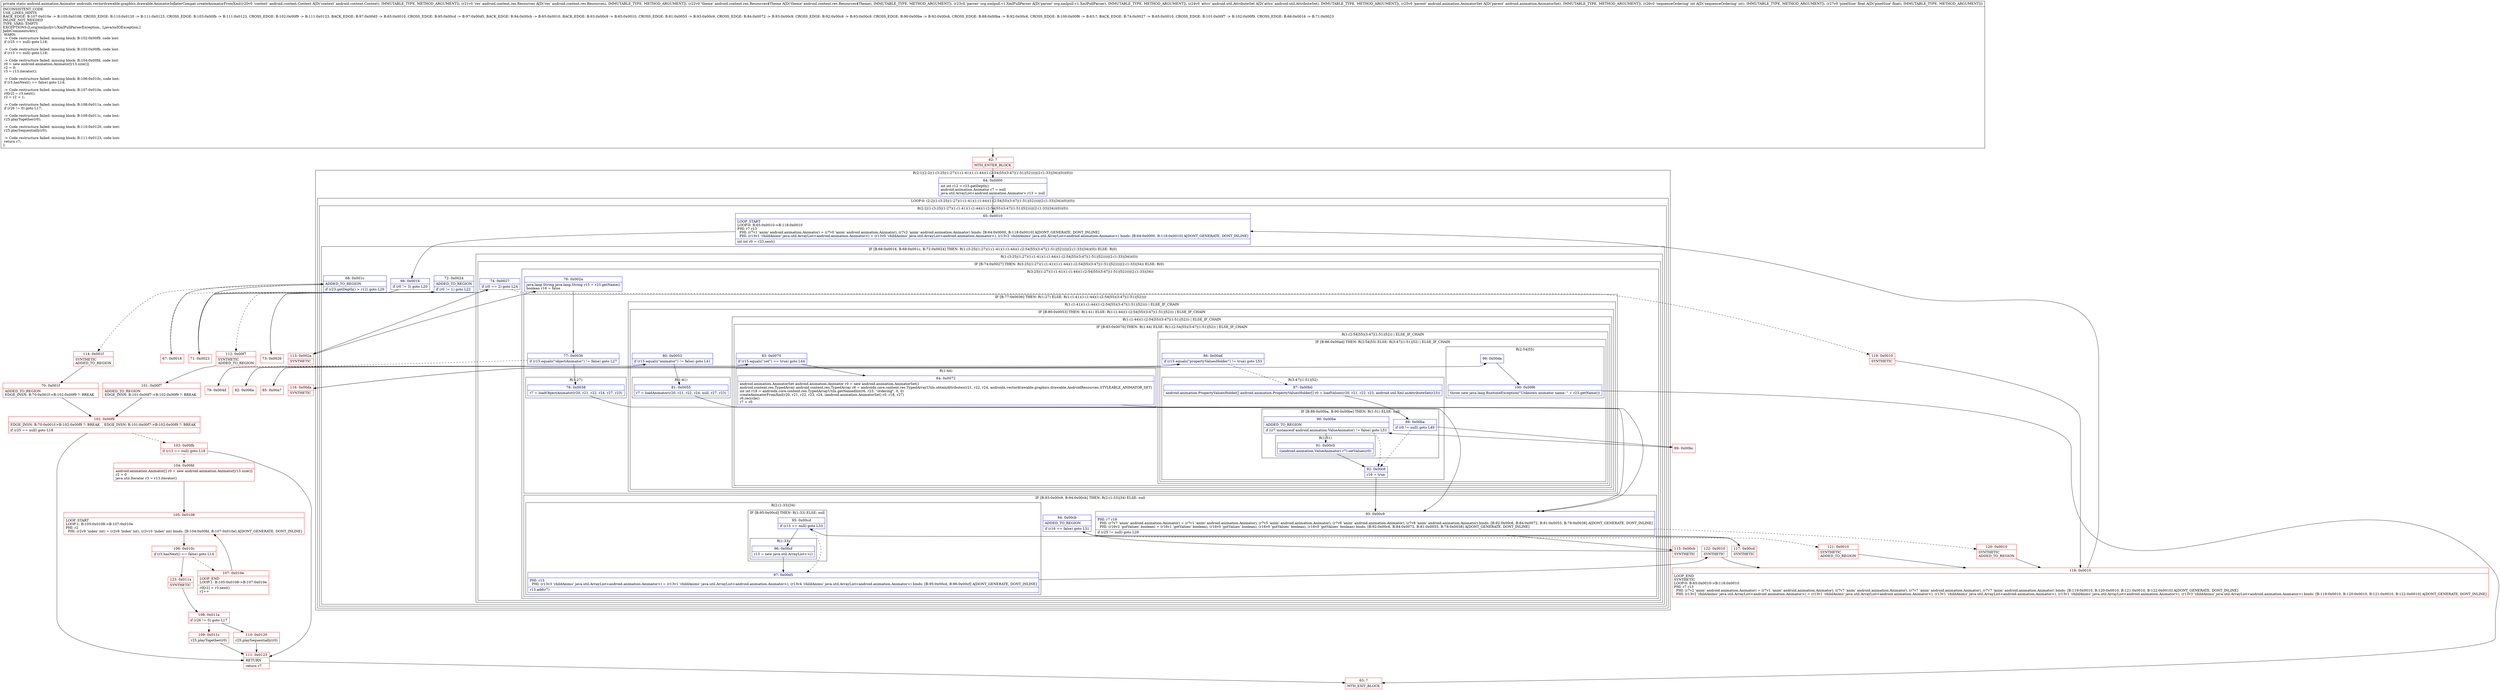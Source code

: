 digraph "CFG forandroidx.vectordrawable.graphics.drawable.AnimatorInflaterCompat.createAnimatorFromXml(Landroid\/content\/Context;Landroid\/content\/res\/Resources;Landroid\/content\/res\/Resources$Theme;Lorg\/xmlpull\/v1\/XmlPullParser;Landroid\/util\/AttributeSet;Landroid\/animation\/AnimatorSet;IF)Landroid\/animation\/Animator;" {
subgraph cluster_Region_565803354 {
label = "R(2:1|(2:2|(1:(3:25|(1:27)(1:(1:41)(1:(1:44)(1:(2:54|55)(3:47|(1:51)|52))))|(2:(1:33)|34))(0))(0)))";
node [shape=record,color=blue];
Node_64 [shape=record,label="{64\:\ 0x0000|int int r12 = r23.getDepth()\landroid.animation.Animator r7 = null\ljava.util.ArrayList\<android.animation.Animator\> r13 = null\l}"];
subgraph cluster_LoopRegion_442830928 {
label = "LOOP:0: (2:2|(1:(3:25|(1:27)(1:(1:41)(1:(1:44)(1:(2:54|55)(3:47|(1:51)|52))))|(2:(1:33)|34))(0))(0))";
node [shape=record,color=blue];
subgraph cluster_Region_1055098840 {
label = "R(2:2|(1:(3:25|(1:27)(1:(1:41)(1:(1:44)(1:(2:54|55)(3:47|(1:51)|52))))|(2:(1:33)|34))(0))(0))";
node [shape=record,color=blue];
Node_65 [shape=record,label="{65\:\ 0x0010|LOOP_START\lLOOP:0: B:65:0x0010\-\>B:118:0x0010\lPHI: r7 r13 \l  PHI: (r7v1 'anim' android.animation.Animator) = (r7v0 'anim' android.animation.Animator), (r7v2 'anim' android.animation.Animator) binds: [B:64:0x0000, B:118:0x0010] A[DONT_GENERATE, DONT_INLINE]\l  PHI: (r13v1 'childAnims' java.util.ArrayList\<android.animation.Animator\>) = (r13v0 'childAnims' java.util.ArrayList\<android.animation.Animator\>), (r13v2 'childAnims' java.util.ArrayList\<android.animation.Animator\>) binds: [B:64:0x0000, B:118:0x0010] A[DONT_GENERATE, DONT_INLINE]\l|int int r0 = r23.next()\l}"];
subgraph cluster_IfRegion_760106506 {
label = "IF [B:66:0x0016, B:68:0x001c, B:72:0x0024] THEN: R(1:(3:25|(1:27)(1:(1:41)(1:(1:44)(1:(2:54|55)(3:47|(1:51)|52))))|(2:(1:33)|34))(0)) ELSE: R(0)";
node [shape=record,color=blue];
Node_66 [shape=record,label="{66\:\ 0x0016|if (r0 != 3) goto L20\l}"];
Node_68 [shape=record,label="{68\:\ 0x001c|ADDED_TO_REGION\l|if (r23.getDepth() \> r12) goto L20\l}"];
Node_72 [shape=record,label="{72\:\ 0x0024|ADDED_TO_REGION\l|if (r0 != 1) goto L22\l}"];
subgraph cluster_Region_509114638 {
label = "R(1:(3:25|(1:27)(1:(1:41)(1:(1:44)(1:(2:54|55)(3:47|(1:51)|52))))|(2:(1:33)|34))(0))";
node [shape=record,color=blue];
subgraph cluster_IfRegion_2115399961 {
label = "IF [B:74:0x0027] THEN: R(3:25|(1:27)(1:(1:41)(1:(1:44)(1:(2:54|55)(3:47|(1:51)|52))))|(2:(1:33)|34)) ELSE: R(0)";
node [shape=record,color=blue];
Node_74 [shape=record,label="{74\:\ 0x0027|if (r0 == 2) goto L24\l}"];
subgraph cluster_Region_463253534 {
label = "R(3:25|(1:27)(1:(1:41)(1:(1:44)(1:(2:54|55)(3:47|(1:51)|52))))|(2:(1:33)|34))";
node [shape=record,color=blue];
Node_76 [shape=record,label="{76\:\ 0x002a|java.lang.String java.lang.String r15 = r23.getName()\lboolean r16 = false\l}"];
subgraph cluster_IfRegion_1147169087 {
label = "IF [B:77:0x0036] THEN: R(1:27) ELSE: R(1:(1:41)(1:(1:44)(1:(2:54|55)(3:47|(1:51)|52))))";
node [shape=record,color=blue];
Node_77 [shape=record,label="{77\:\ 0x0036|if (r15.equals(\"objectAnimator\") != false) goto L27\l}"];
subgraph cluster_Region_1309303819 {
label = "R(1:27)";
node [shape=record,color=blue];
Node_78 [shape=record,label="{78\:\ 0x0038|r7 = loadObjectAnimator(r20, r21, r22, r24, r27, r23)\l}"];
}
subgraph cluster_Region_585971499 {
label = "R(1:(1:41)(1:(1:44)(1:(2:54|55)(3:47|(1:51)|52)))) | ELSE_IF_CHAIN\l";
node [shape=record,color=blue];
subgraph cluster_IfRegion_1713367852 {
label = "IF [B:80:0x0053] THEN: R(1:41) ELSE: R(1:(1:44)(1:(2:54|55)(3:47|(1:51)|52))) | ELSE_IF_CHAIN\l";
node [shape=record,color=blue];
Node_80 [shape=record,label="{80\:\ 0x0053|if (r15.equals(\"animator\") != false) goto L41\l}"];
subgraph cluster_Region_613661290 {
label = "R(1:41)";
node [shape=record,color=blue];
Node_81 [shape=record,label="{81\:\ 0x0055|r7 = loadAnimator(r20, r21, r22, r24, null, r27, r23)\l}"];
}
subgraph cluster_Region_1975429399 {
label = "R(1:(1:44)(1:(2:54|55)(3:47|(1:51)|52))) | ELSE_IF_CHAIN\l";
node [shape=record,color=blue];
subgraph cluster_IfRegion_726450255 {
label = "IF [B:83:0x0070] THEN: R(1:44) ELSE: R(1:(2:54|55)(3:47|(1:51)|52)) | ELSE_IF_CHAIN\l";
node [shape=record,color=blue];
Node_83 [shape=record,label="{83\:\ 0x0070|if (r15.equals(\"set\") == true) goto L44\l}"];
subgraph cluster_Region_1299654735 {
label = "R(1:44)";
node [shape=record,color=blue];
Node_84 [shape=record,label="{84\:\ 0x0072|android.animation.AnimatorSet android.animation.Animator r0 = new android.animation.AnimatorSet()\landroid.content.res.TypedArray android.content.res.TypedArray r6 = androidx.core.content.res.TypedArrayUtils.obtainAttributes(r21, r22, r24, androidx.vectordrawable.graphics.drawable.AndroidResources.STYLEABLE_ANIMATOR_SET)\lint int r18 = androidx.core.content.res.TypedArrayUtils.getNamedInt(r6, r23, \"ordering\", 0, 0)\lcreateAnimatorFromXml(r20, r21, r22, r23, r24, (android.animation.AnimatorSet) r0, r18, r27)\lr6.recycle()\lr7 = r0\l}"];
}
subgraph cluster_Region_1198243936 {
label = "R(1:(2:54|55)(3:47|(1:51)|52)) | ELSE_IF_CHAIN\l";
node [shape=record,color=blue];
subgraph cluster_IfRegion_1429113208 {
label = "IF [B:86:0x00ad] THEN: R(2:54|55) ELSE: R(3:47|(1:51)|52) | ELSE_IF_CHAIN\l";
node [shape=record,color=blue];
Node_86 [shape=record,label="{86\:\ 0x00ad|if (r15.equals(\"propertyValuesHolder\") != true) goto L53\l}"];
subgraph cluster_Region_438714762 {
label = "R(2:54|55)";
node [shape=record,color=blue];
Node_99 [shape=record,label="{99\:\ 0x00da}"];
Node_100 [shape=record,label="{100\:\ 0x00f6|throw new java.lang.RuntimeException(\"Unknown animator name: \" + r23.getName())\l}"];
}
subgraph cluster_Region_314583923 {
label = "R(3:47|(1:51)|52)";
node [shape=record,color=blue];
Node_87 [shape=record,label="{87\:\ 0x00b0|android.animation.PropertyValuesHolder[] android.animation.PropertyValuesHolder[] r0 = loadValues(r20, r21, r22, r23, android.util.Xml.asAttributeSet(r23))\l}"];
subgraph cluster_IfRegion_292249054 {
label = "IF [B:88:0x00ba, B:90:0x00be] THEN: R(1:51) ELSE: null";
node [shape=record,color=blue];
Node_88 [shape=record,label="{88\:\ 0x00ba|if (r0 != null) goto L49\l}"];
Node_90 [shape=record,label="{90\:\ 0x00be|ADDED_TO_REGION\l|if ((r7 instanceof android.animation.ValueAnimator) != false) goto L51\l}"];
subgraph cluster_Region_1697262316 {
label = "R(1:51)";
node [shape=record,color=blue];
Node_91 [shape=record,label="{91\:\ 0x00c0|((android.animation.ValueAnimator) r7).setValues(r0)\l}"];
}
}
Node_92 [shape=record,label="{92\:\ 0x00c6|r16 = true\l}"];
}
}
}
}
}
}
}
}
subgraph cluster_IfRegion_186639500 {
label = "IF [B:93:0x00c9, B:94:0x00cb] THEN: R(2:(1:33)|34) ELSE: null";
node [shape=record,color=blue];
Node_93 [shape=record,label="{93\:\ 0x00c9|PHI: r7 r16 \l  PHI: (r7v7 'anim' android.animation.Animator) = (r7v1 'anim' android.animation.Animator), (r7v5 'anim' android.animation.Animator), (r7v6 'anim' android.animation.Animator), (r7v8 'anim' android.animation.Animator) binds: [B:92:0x00c6, B:84:0x0072, B:81:0x0055, B:78:0x0038] A[DONT_GENERATE, DONT_INLINE]\l  PHI: (r16v2 'gotValues' boolean) = (r16v1 'gotValues' boolean), (r16v0 'gotValues' boolean), (r16v0 'gotValues' boolean), (r16v0 'gotValues' boolean) binds: [B:92:0x00c6, B:84:0x0072, B:81:0x0055, B:78:0x0038] A[DONT_GENERATE, DONT_INLINE]\l|if (r25 != null) goto L29\l}"];
Node_94 [shape=record,label="{94\:\ 0x00cb|ADDED_TO_REGION\l|if (r16 == false) goto L31\l}"];
subgraph cluster_Region_1557372105 {
label = "R(2:(1:33)|34)";
node [shape=record,color=blue];
subgraph cluster_IfRegion_170570043 {
label = "IF [B:95:0x00cd] THEN: R(1:33) ELSE: null";
node [shape=record,color=blue];
Node_95 [shape=record,label="{95\:\ 0x00cd|if (r13 == null) goto L33\l}"];
subgraph cluster_Region_1097105764 {
label = "R(1:33)";
node [shape=record,color=blue];
Node_96 [shape=record,label="{96\:\ 0x00cf|r13 = new java.util.ArrayList\<\>()\l}"];
}
}
Node_97 [shape=record,label="{97\:\ 0x00d5|PHI: r13 \l  PHI: (r13v3 'childAnims' java.util.ArrayList\<android.animation.Animator\>) = (r13v1 'childAnims' java.util.ArrayList\<android.animation.Animator\>), (r13v4 'childAnims' java.util.ArrayList\<android.animation.Animator\>) binds: [B:95:0x00cd, B:96:0x00cf] A[DONT_GENERATE, DONT_INLINE]\l|r13.add(r7)\l}"];
}
}
}
subgraph cluster_Region_1362721162 {
label = "R(0)";
node [shape=record,color=blue];
}
}
}
subgraph cluster_Region_1372558507 {
label = "R(0)";
node [shape=record,color=blue];
}
}
}
}
}
Node_62 [shape=record,color=red,label="{62\:\ ?|MTH_ENTER_BLOCK\l}"];
Node_67 [shape=record,color=red,label="{67\:\ 0x0018}"];
Node_114 [shape=record,color=red,label="{114\:\ 0x001f|SYNTHETIC\lADDED_TO_REGION\l}"];
Node_70 [shape=record,color=red,label="{70\:\ 0x001f|ADDED_TO_REGION\lEDGE_INSN: B:70:0x001f\-\>B:102:0x00f9 ?: BREAK  \l}"];
Node_102 [shape=record,color=red,label="{102\:\ 0x00f9|EDGE_INSN: B:70:0x001f\-\>B:102:0x00f9 ?: BREAK  , EDGE_INSN: B:101:0x00f7\-\>B:102:0x00f9 ?: BREAK  \l|if (r25 == null) goto L18\l}"];
Node_103 [shape=record,color=red,label="{103\:\ 0x00fb|if (r13 == null) goto L18\l}"];
Node_104 [shape=record,color=red,label="{104\:\ 0x00fd|android.animation.Animator[] r0 = new android.animation.Animator[r13.size()]\lr2 = 0\ljava.util.Iterator r3 = r13.iterator()\l}"];
Node_105 [shape=record,color=red,label="{105\:\ 0x0108|LOOP_START\lLOOP:1: B:105:0x0108\-\>B:107:0x010e\lPHI: r2 \l  PHI: (r2v9 'index' int) = (r2v8 'index' int), (r2v10 'index' int) binds: [B:104:0x00fd, B:107:0x010e] A[DONT_GENERATE, DONT_INLINE]\l}"];
Node_106 [shape=record,color=red,label="{106\:\ 0x010c|if (r3.hasNext() == false) goto L14\l}"];
Node_107 [shape=record,color=red,label="{107\:\ 0x010e|LOOP_END\lLOOP:1: B:105:0x0108\-\>B:107:0x010e\l|r0[r2] = r3.next()\lr2++\l}"];
Node_123 [shape=record,color=red,label="{123\:\ 0x011a|SYNTHETIC\l}"];
Node_108 [shape=record,color=red,label="{108\:\ 0x011a|if (r26 != 0) goto L17\l}"];
Node_109 [shape=record,color=red,label="{109\:\ 0x011c|r25.playTogether(r0)\l}"];
Node_110 [shape=record,color=red,label="{110\:\ 0x0120|r25.playSequentially(r0)\l}"];
Node_111 [shape=record,color=red,label="{111\:\ 0x0123|RETURN\l|return r7\l}"];
Node_63 [shape=record,color=red,label="{63\:\ ?|MTH_EXIT_BLOCK\l}"];
Node_71 [shape=record,color=red,label="{71\:\ 0x0023}"];
Node_73 [shape=record,color=red,label="{73\:\ 0x0026}"];
Node_113 [shape=record,color=red,label="{113\:\ 0x002a|SYNTHETIC\l}"];
Node_115 [shape=record,color=red,label="{115\:\ 0x00cb|SYNTHETIC\l}"];
Node_117 [shape=record,color=red,label="{117\:\ 0x00cd|SYNTHETIC\l}"];
Node_122 [shape=record,color=red,label="{122\:\ 0x0010|SYNTHETIC\l}"];
Node_118 [shape=record,color=red,label="{118\:\ 0x0010|LOOP_END\lSYNTHETIC\lLOOP:0: B:65:0x0010\-\>B:118:0x0010\lPHI: r7 r13 \l  PHI: (r7v2 'anim' android.animation.Animator) = (r7v1 'anim' android.animation.Animator), (r7v7 'anim' android.animation.Animator), (r7v7 'anim' android.animation.Animator), (r7v7 'anim' android.animation.Animator) binds: [B:119:0x0010, B:120:0x0010, B:121:0x0010, B:122:0x0010] A[DONT_GENERATE, DONT_INLINE]\l  PHI: (r13v2 'childAnims' java.util.ArrayList\<android.animation.Animator\>) = (r13v1 'childAnims' java.util.ArrayList\<android.animation.Animator\>), (r13v1 'childAnims' java.util.ArrayList\<android.animation.Animator\>), (r13v1 'childAnims' java.util.ArrayList\<android.animation.Animator\>), (r13v3 'childAnims' java.util.ArrayList\<android.animation.Animator\>) binds: [B:119:0x0010, B:120:0x0010, B:121:0x0010, B:122:0x0010] A[DONT_GENERATE, DONT_INLINE]\l}"];
Node_121 [shape=record,color=red,label="{121\:\ 0x0010|SYNTHETIC\lADDED_TO_REGION\l}"];
Node_120 [shape=record,color=red,label="{120\:\ 0x0010|SYNTHETIC\lADDED_TO_REGION\l}"];
Node_79 [shape=record,color=red,label="{79\:\ 0x004d}"];
Node_82 [shape=record,color=red,label="{82\:\ 0x006a}"];
Node_85 [shape=record,color=red,label="{85\:\ 0x00a7}"];
Node_89 [shape=record,color=red,label="{89\:\ 0x00bc}"];
Node_116 [shape=record,color=red,label="{116\:\ 0x00da|SYNTHETIC\l}"];
Node_119 [shape=record,color=red,label="{119\:\ 0x0010|SYNTHETIC\l}"];
Node_112 [shape=record,color=red,label="{112\:\ 0x00f7|SYNTHETIC\lADDED_TO_REGION\l}"];
Node_101 [shape=record,color=red,label="{101\:\ 0x00f7|ADDED_TO_REGION\lEDGE_INSN: B:101:0x00f7\-\>B:102:0x00f9 ?: BREAK  \l}"];
MethodNode[shape=record,label="{private static android.animation.Animator androidx.vectordrawable.graphics.drawable.AnimatorInflaterCompat.createAnimatorFromXml((r20v0 'context' android.content.Context A[D('context' android.content.Context), IMMUTABLE_TYPE, METHOD_ARGUMENT]), (r21v0 'res' android.content.res.Resources A[D('res' android.content.res.Resources), IMMUTABLE_TYPE, METHOD_ARGUMENT]), (r22v0 'theme' android.content.res.Resources$Theme A[D('theme' android.content.res.Resources$Theme), IMMUTABLE_TYPE, METHOD_ARGUMENT]), (r23v0 'parser' org.xmlpull.v1.XmlPullParser A[D('parser' org.xmlpull.v1.XmlPullParser), IMMUTABLE_TYPE, METHOD_ARGUMENT]), (r24v0 'attrs' android.util.AttributeSet A[D('attrs' android.util.AttributeSet), IMMUTABLE_TYPE, METHOD_ARGUMENT]), (r25v0 'parent' android.animation.AnimatorSet A[D('parent' android.animation.AnimatorSet), IMMUTABLE_TYPE, METHOD_ARGUMENT]), (r26v0 'sequenceOrdering' int A[D('sequenceOrdering' int), IMMUTABLE_TYPE, METHOD_ARGUMENT]), (r27v0 'pixelSize' float A[D('pixelSize' float), IMMUTABLE_TYPE, METHOD_ARGUMENT]))  | INCONSISTENT_CODE\lUSE_LINES_HINTS\lBACK_EDGE: B:107:0x010e \-\> B:105:0x0108, CROSS_EDGE: B:110:0x0120 \-\> B:111:0x0123, CROSS_EDGE: B:103:0x00fb \-\> B:111:0x0123, CROSS_EDGE: B:102:0x00f9 \-\> B:111:0x0123, BACK_EDGE: B:97:0x00d5 \-\> B:65:0x0010, CROSS_EDGE: B:95:0x00cd \-\> B:97:0x00d5, BACK_EDGE: B:94:0x00cb \-\> B:65:0x0010, BACK_EDGE: B:93:0x00c9 \-\> B:65:0x0010, CROSS_EDGE: B:81:0x0055 \-\> B:93:0x00c9, CROSS_EDGE: B:84:0x0072 \-\> B:93:0x00c9, CROSS_EDGE: B:92:0x00c6 \-\> B:93:0x00c9, CROSS_EDGE: B:90:0x00be \-\> B:92:0x00c6, CROSS_EDGE: B:88:0x00ba \-\> B:92:0x00c6, CROSS_EDGE: B:100:0x00f6 \-\> B:63:?, BACK_EDGE: B:74:0x0027 \-\> B:65:0x0010, CROSS_EDGE: B:101:0x00f7 \-\> B:102:0x00f9, CROSS_EDGE: B:66:0x0016 \-\> B:71:0x0023\lINLINE_NOT_NEEDED\lTYPE_VARS: EMPTY\lEXCEPTIONS:[Lorg\/xmlpull\/v1\/XmlPullParserException;, Ljava\/io\/IOException;]\lJadxCommentsAttr\{\l WARN: \l \-\> Code restructure failed: missing block: B:102:0x00f9, code lost:\l    if (r25 == null) goto L18;\l\l \-\> Code restructure failed: missing block: B:103:0x00fb, code lost:\l    if (r13 == null) goto L18;\l\l \-\> Code restructure failed: missing block: B:104:0x00fd, code lost:\l    r0 = new android.animation.Animator[r13.size()];\l    r2 = 0;\l    r3 = r13.iterator();\l\l \-\> Code restructure failed: missing block: B:106:0x010c, code lost:\l    if (r3.hasNext() == false) goto L14;\l\l \-\> Code restructure failed: missing block: B:107:0x010e, code lost:\l    r0[r2] = r3.next();\l    r2 = r2 + 1;\l\l \-\> Code restructure failed: missing block: B:108:0x011a, code lost:\l    if (r26 != 0) goto L17;\l\l \-\> Code restructure failed: missing block: B:109:0x011c, code lost:\l    r25.playTogether(r0);\l\l \-\> Code restructure failed: missing block: B:110:0x0120, code lost:\l    r25.playSequentially(r0);\l\l \-\> Code restructure failed: missing block: B:111:0x0123, code lost:\l    return r7;\l\}\l}"];
MethodNode -> Node_62;Node_64 -> Node_65;
Node_65 -> Node_66;
Node_66 -> Node_67[style=dashed];
Node_66 -> Node_71;
Node_68 -> Node_71;
Node_68 -> Node_114[style=dashed];
Node_72 -> Node_73;
Node_72 -> Node_112[style=dashed];
Node_74 -> Node_113;
Node_74 -> Node_119[style=dashed];
Node_76 -> Node_77;
Node_77 -> Node_78;
Node_77 -> Node_79[style=dashed];
Node_78 -> Node_93;
Node_80 -> Node_81;
Node_80 -> Node_82[style=dashed];
Node_81 -> Node_93;
Node_83 -> Node_84;
Node_83 -> Node_85[style=dashed];
Node_84 -> Node_93;
Node_86 -> Node_87[style=dashed];
Node_86 -> Node_116;
Node_99 -> Node_100;
Node_100 -> Node_63;
Node_87 -> Node_88;
Node_88 -> Node_89;
Node_88 -> Node_92[style=dashed];
Node_90 -> Node_91;
Node_90 -> Node_92[style=dashed];
Node_91 -> Node_92;
Node_92 -> Node_93;
Node_93 -> Node_115;
Node_93 -> Node_120[style=dashed];
Node_94 -> Node_117;
Node_94 -> Node_121[style=dashed];
Node_95 -> Node_96;
Node_95 -> Node_97[style=dashed];
Node_96 -> Node_97;
Node_97 -> Node_122;
Node_62 -> Node_64;
Node_67 -> Node_68;
Node_114 -> Node_70;
Node_70 -> Node_102;
Node_102 -> Node_103[style=dashed];
Node_102 -> Node_111;
Node_103 -> Node_104[style=dashed];
Node_103 -> Node_111;
Node_104 -> Node_105;
Node_105 -> Node_106;
Node_106 -> Node_107[style=dashed];
Node_106 -> Node_123;
Node_107 -> Node_105;
Node_123 -> Node_108;
Node_108 -> Node_109[style=dashed];
Node_108 -> Node_110;
Node_109 -> Node_111;
Node_110 -> Node_111;
Node_111 -> Node_63;
Node_71 -> Node_72;
Node_73 -> Node_74;
Node_113 -> Node_76;
Node_115 -> Node_94;
Node_117 -> Node_95;
Node_122 -> Node_118;
Node_118 -> Node_65;
Node_121 -> Node_118;
Node_120 -> Node_118;
Node_79 -> Node_80;
Node_82 -> Node_83;
Node_85 -> Node_86;
Node_89 -> Node_90;
Node_116 -> Node_99;
Node_119 -> Node_118;
Node_112 -> Node_101;
Node_101 -> Node_102;
}

